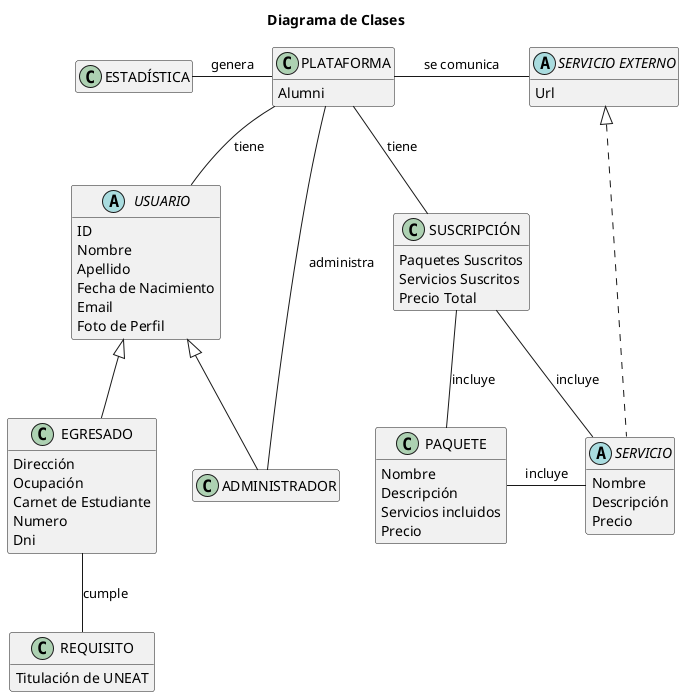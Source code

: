 @startuml Diagrama_de_Clases

title Diagrama de Clases

'!theme amiga
skinparam backgroundColor white
skinparam defaultFontName Arial

hide empty members

class PLATAFORMA 
{
   Alumni
}

abstract "SERVICIO EXTERNO"{
    Url
}

abstract USUARIO 
{
    ID
    Nombre 
    Apellido
    Fecha de Nacimiento
    Email
    Foto de Perfil
}

class EGRESADO 
{
    Dirección
    Ocupación
    Carnet de Estudiante
    Numero
    Dni
}

class ADMINISTRADOR 
{
}

class REQUISITO 
{
    Titulación de UNEAT
}

class ESTADÍSTICA 
{
}

class SUSCRIPCIÓN 
{
    Paquetes Suscritos
    Servicios Suscritos
    Precio Total
}

class PAQUETE
{
    Nombre
    Descripción
    Servicios incluidos
    Precio
}

abstract SERVICIO 
{
    Nombre 
    Descripción
    Precio
}

PLATAFORMA -- USUARIO : tiene
PLATAFORMA -left ESTADÍSTICA : genera
PLATAFORMA -right- "SERVICIO EXTERNO" : se comunica
SERVICIO .up..|> "SERVICIO EXTERNO"
SUSCRIPCIÓN -up- PLATAFORMA : tiene
SUSCRIPCIÓN -- SERVICIO : incluye
EGRESADO -- REQUISITO : cumple
SUSCRIPCIÓN -- PAQUETE : incluye
PAQUETE - SERVICIO : incluye
USUARIO <|-- EGRESADO
USUARIO <|-- ADMINISTRADOR
ADMINISTRADOR -up- PLATAFORMA : administra

@enduml
